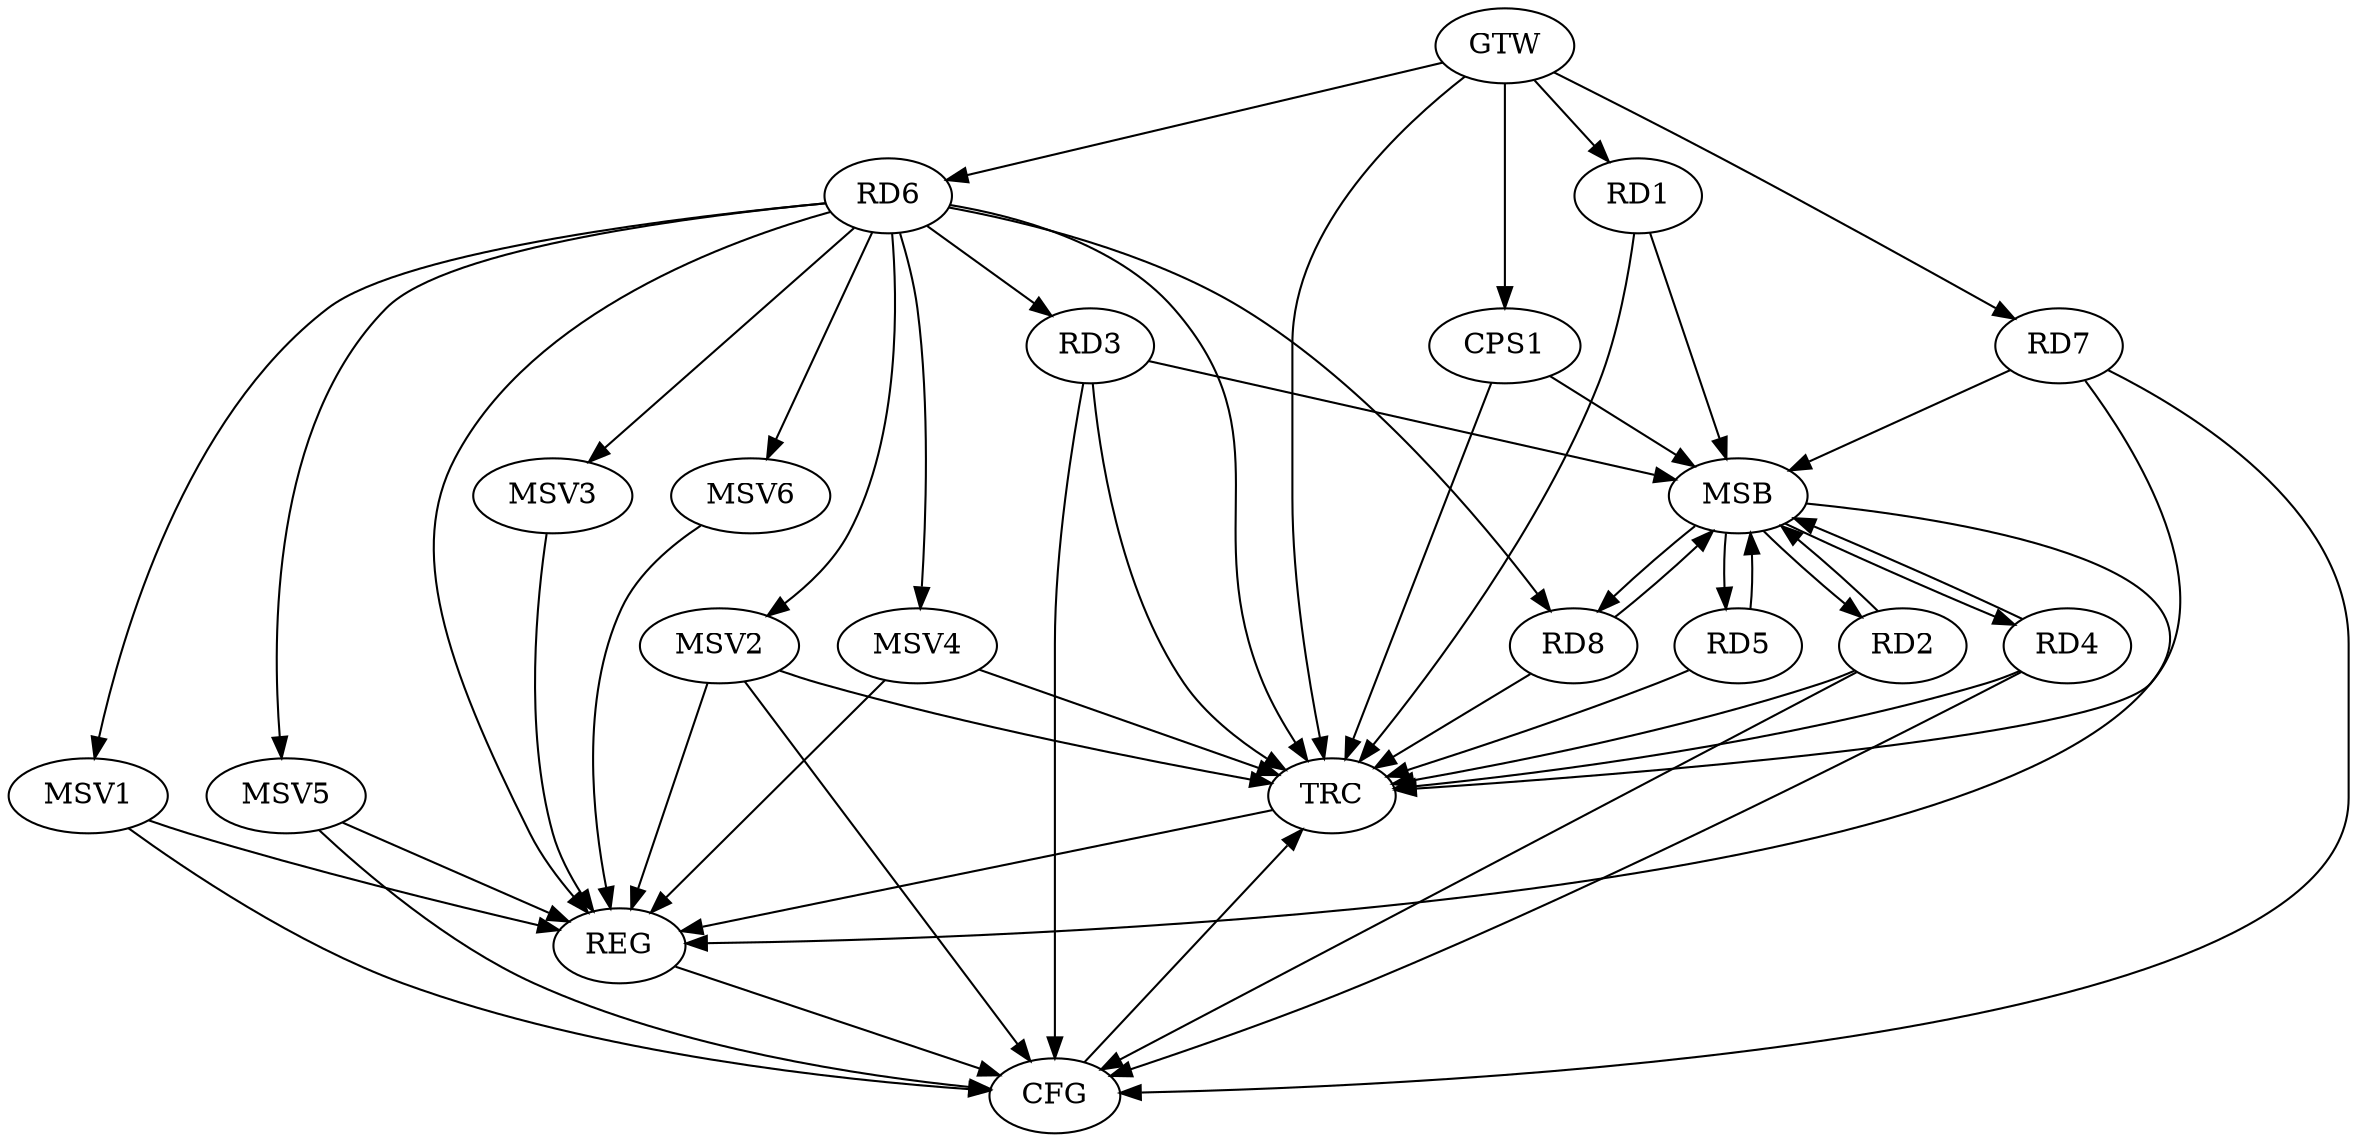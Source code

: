 strict digraph G {
  RD1 [ label="RD1" ];
  RD2 [ label="RD2" ];
  RD3 [ label="RD3" ];
  RD4 [ label="RD4" ];
  RD5 [ label="RD5" ];
  RD6 [ label="RD6" ];
  RD7 [ label="RD7" ];
  RD8 [ label="RD8" ];
  CPS1 [ label="CPS1" ];
  GTW [ label="GTW" ];
  REG [ label="REG" ];
  MSB [ label="MSB" ];
  CFG [ label="CFG" ];
  TRC [ label="TRC" ];
  MSV1 [ label="MSV1" ];
  MSV2 [ label="MSV2" ];
  MSV3 [ label="MSV3" ];
  MSV4 [ label="MSV4" ];
  MSV5 [ label="MSV5" ];
  MSV6 [ label="MSV6" ];
  RD6 -> RD3;
  RD6 -> RD8;
  GTW -> RD1;
  GTW -> RD6;
  GTW -> RD7;
  GTW -> CPS1;
  RD6 -> REG;
  RD1 -> MSB;
  MSB -> RD2;
  MSB -> REG;
  RD2 -> MSB;
  RD3 -> MSB;
  MSB -> RD4;
  RD4 -> MSB;
  RD5 -> MSB;
  RD7 -> MSB;
  RD8 -> MSB;
  CPS1 -> MSB;
  MSB -> RD5;
  MSB -> RD8;
  RD2 -> CFG;
  RD4 -> CFG;
  RD7 -> CFG;
  RD3 -> CFG;
  REG -> CFG;
  RD1 -> TRC;
  RD2 -> TRC;
  RD3 -> TRC;
  RD4 -> TRC;
  RD5 -> TRC;
  RD6 -> TRC;
  RD7 -> TRC;
  RD8 -> TRC;
  CPS1 -> TRC;
  GTW -> TRC;
  CFG -> TRC;
  TRC -> REG;
  RD6 -> MSV1;
  MSV1 -> REG;
  MSV1 -> CFG;
  RD6 -> MSV2;
  MSV2 -> REG;
  MSV2 -> TRC;
  MSV2 -> CFG;
  RD6 -> MSV3;
  MSV3 -> REG;
  RD6 -> MSV4;
  MSV4 -> REG;
  MSV4 -> TRC;
  RD6 -> MSV5;
  MSV5 -> REG;
  MSV5 -> CFG;
  RD6 -> MSV6;
  MSV6 -> REG;
}
